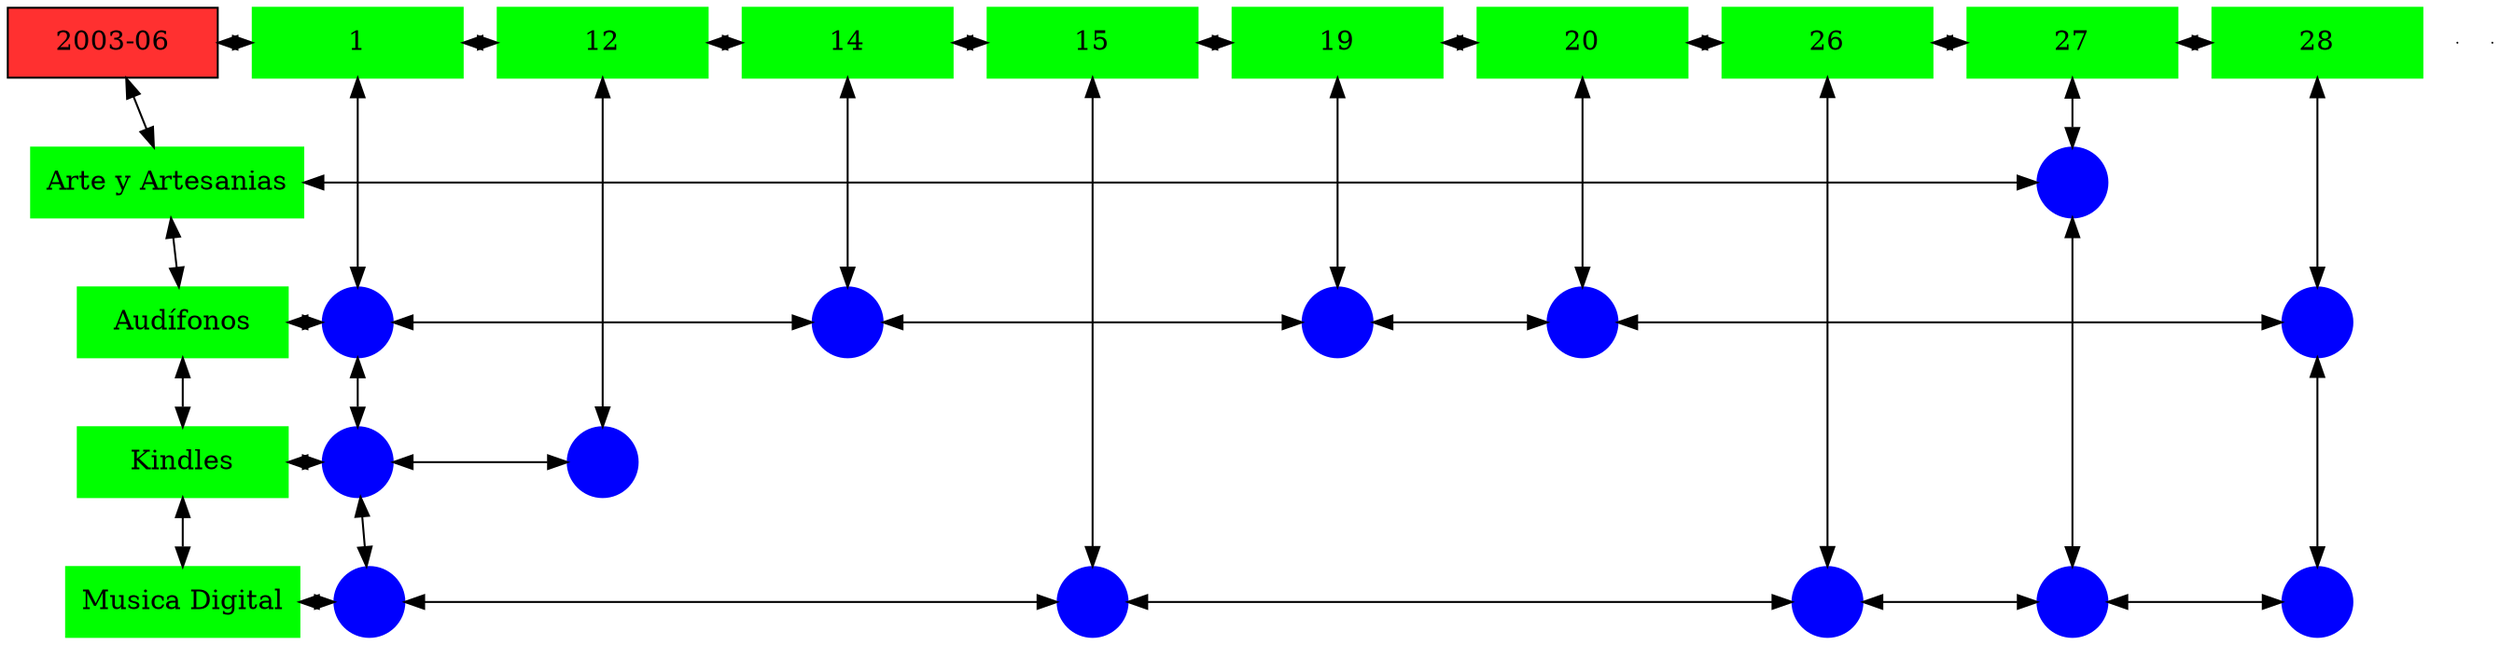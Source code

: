 digraph G{
node[shape="box"];
nodeMt[ label = "2003-06", width = 1.5, style = filled, fillcolor = firebrick1, group = 1 ];
e0[ shape = point, width = 0 ];
e1[ shape = point, width = 0 ];
node0xc001eca910[label="1",color=green,style =filled,width = 1.5 group=1];
nodeMt->node0xc001eca910[dir="both"];
{rank=same;nodeMt;node0xc001eca910;}
node0xc002020280[label="12",color=green,style =filled,width = 1.5 group=12];
node0xc001eca910->node0xc002020280[dir="both"];
{rank=same;node0xc001eca910;node0xc002020280;}
node0xc002285630[label="14",color=green,style =filled,width = 1.5 group=14];
node0xc002020280->node0xc002285630[dir="both"];
{rank=same;node0xc002020280;node0xc002285630;}
node0xc002238640[label="15",color=green,style =filled,width = 1.5 group=15];
node0xc002285630->node0xc002238640[dir="both"];
{rank=same;node0xc002285630;node0xc002238640;}
node0xc0020bf220[label="19",color=green,style =filled,width = 1.5 group=19];
node0xc002238640->node0xc0020bf220[dir="both"];
{rank=same;node0xc002238640;node0xc0020bf220;}
node0xc00224d9f0[label="20",color=green,style =filled,width = 1.5 group=20];
node0xc0020bf220->node0xc00224d9f0[dir="both"];
{rank=same;node0xc0020bf220;node0xc00224d9f0;}
node0xc001e88460[label="26",color=green,style =filled,width = 1.5 group=26];
node0xc00224d9f0->node0xc001e88460[dir="both"];
{rank=same;node0xc00224d9f0;node0xc001e88460;}
node0xc001f4a550[label="27",color=green,style =filled,width = 1.5 group=27];
node0xc001e88460->node0xc001f4a550[dir="both"];
{rank=same;node0xc001e88460;node0xc001f4a550;}
node0xc001fce7d0[label="28",color=green,style =filled,width = 1.5 group=28];
node0xc001f4a550->node0xc001fce7d0[dir="both"];
{rank=same;node0xc001f4a550;node0xc001fce7d0;}
node0xc001fcf540[label="Arte y Artesanias",color=green,style =filled width = 1.5 group=1];
node0xc001fc7900[label="",color=blue,style =filled, width = 0.5 group=27 shape=circle];
node0xc001fcf540->node0xc001fc7900[dir="both"];
{rank=same;node0xc001fcf540;node0xc001fc7900;}
node0xc001eca8c0[label="Audífonos",color=green,style =filled width = 1.5 group=1];
node0xc001ebdf80[label="",color=blue,style =filled, width = 0.5 group=1 shape=circle];
node0xc001eca8c0->node0xc001ebdf80[dir="both"];
{rank=same;node0xc001eca8c0;node0xc001ebdf80;}
node0xc002287180[label="",color=blue,style =filled, width = 0.5 group=14 shape=circle];
node0xc001ebdf80->node0xc002287180[dir="both"];
{rank=same;node0xc002287180;node0xc001ebdf80;}
node0xc0020bd300[label="",color=blue,style =filled, width = 0.5 group=19 shape=circle];
node0xc002287180->node0xc0020bd300[dir="both"];
{rank=same;node0xc0020bd300;node0xc002287180;}
node0xc002258180[label="",color=blue,style =filled, width = 0.5 group=20 shape=circle];
node0xc0020bd300->node0xc002258180[dir="both"];
{rank=same;node0xc002258180;node0xc0020bd300;}
node0xc001fc7000[label="",color=blue,style =filled, width = 0.5 group=28 shape=circle];
node0xc002258180->node0xc001fc7000[dir="both"];
{rank=same;node0xc001fc7000;node0xc002258180;}
node0xc002020230[label="Kindles",color=green,style =filled width = 1.5 group=1];
node0xc0020bdc80[label="",color=blue,style =filled, width = 0.5 group=1 shape=circle];
node0xc002020230->node0xc0020bdc80[dir="both"];
{rank=same;node0xc002020230;node0xc0020bdc80;}
node0xc002026000[label="",color=blue,style =filled, width = 0.5 group=12 shape=circle];
node0xc0020bdc80->node0xc002026000[dir="both"];
{rank=same;node0xc002026000;node0xc0020bdc80;}
node0xc001e88410[label="Musica Digital",color=green,style =filled width = 1.5 group=1];
node0xc002299e00[label="",color=blue,style =filled, width = 0.5 group=1 shape=circle];
node0xc001e88410->node0xc002299e00[dir="both"];
{rank=same;node0xc001e88410;node0xc002299e00;}
node0xc002233400[label="",color=blue,style =filled, width = 0.5 group=15 shape=circle];
node0xc002299e00->node0xc002233400[dir="both"];
{rank=same;node0xc002233400;node0xc002299e00;}
node0xc001e75e80[label="",color=blue,style =filled, width = 0.5 group=26 shape=circle];
node0xc002233400->node0xc001e75e80[dir="both"];
{rank=same;node0xc001e75e80;node0xc002233400;}
node0xc001f41100[label="",color=blue,style =filled, width = 0.5 group=27 shape=circle];
node0xc001e75e80->node0xc001f41100[dir="both"];
{rank=same;node0xc001f41100;node0xc001e75e80;}
node0xc002219480[label="",color=blue,style =filled, width = 0.5 group=28 shape=circle];
node0xc001f41100->node0xc002219480[dir="both"];
{rank=same;node0xc002219480;node0xc001f41100;}
node0xc001eca910->node0xc001ebdf80[dir="both"];
node0xc001ebdf80->node0xc0020bdc80[dir="both"];
node0xc0020bdc80->node0xc002299e00[dir="both"];
node0xc002020280->node0xc002026000[dir="both"];
node0xc002285630->node0xc002287180[dir="both"];
node0xc002238640->node0xc002233400[dir="both"];
node0xc0020bf220->node0xc0020bd300[dir="both"];
node0xc00224d9f0->node0xc002258180[dir="both"];
node0xc001e88460->node0xc001e75e80[dir="both"];
node0xc001f4a550->node0xc001fc7900[dir="both"];
node0xc001fc7900->node0xc001f41100[dir="both"];
node0xc001fce7d0->node0xc001fc7000[dir="both"];
node0xc001fc7000->node0xc002219480[dir="both"];
nodeMt->node0xc001fcf540[dir="both"];
node0xc001fcf540->node0xc001eca8c0[dir="both"];
node0xc001eca8c0->node0xc002020230[dir="both"];
node0xc002020230->node0xc001e88410[dir="both"];
}
